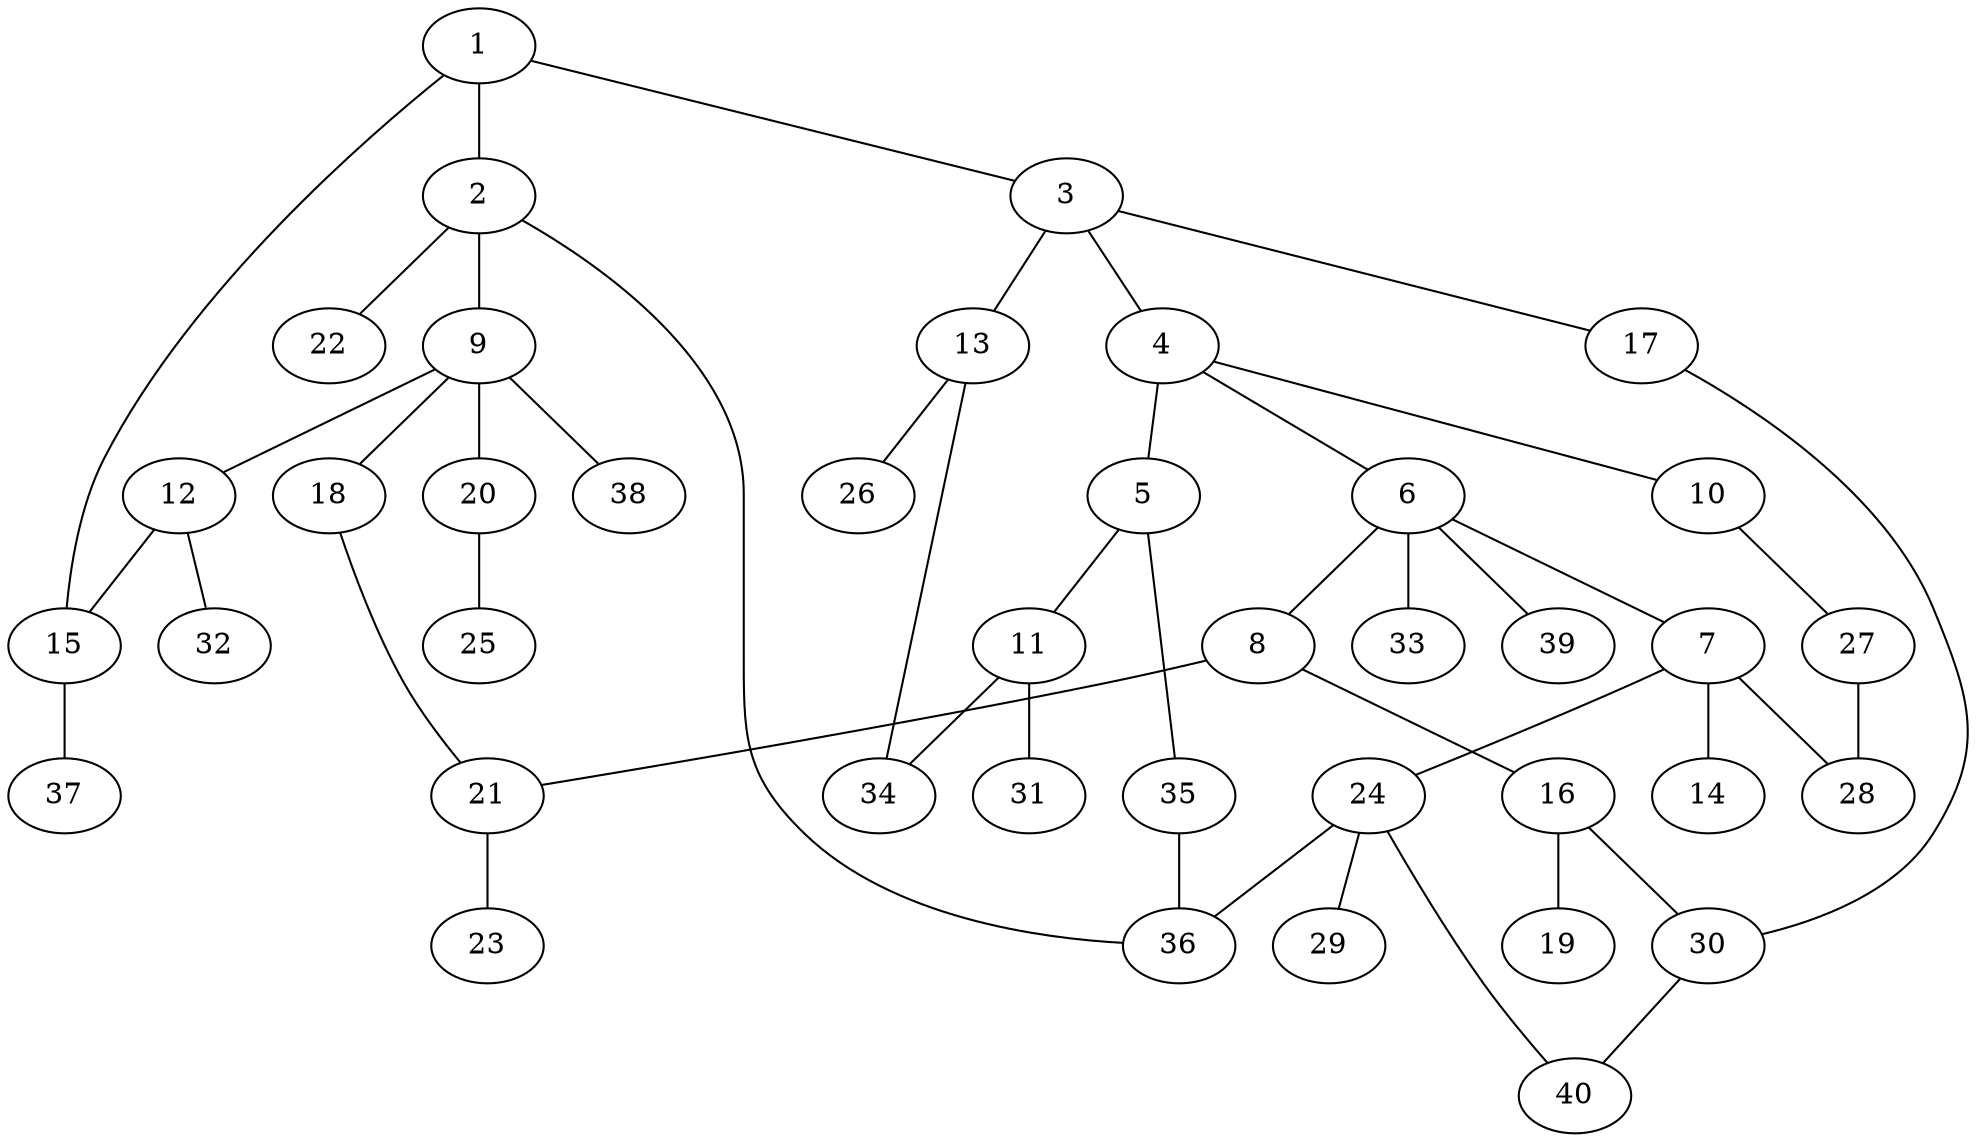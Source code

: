 graph graphname {1--2
1--3
1--15
2--9
2--22
2--36
3--4
3--13
3--17
4--5
4--6
4--10
5--11
5--35
6--7
6--8
6--33
6--39
7--14
7--24
7--28
8--16
8--21
9--12
9--18
9--20
9--38
10--27
11--31
11--34
12--15
12--32
13--26
13--34
15--37
16--19
16--30
17--30
18--21
20--25
21--23
24--29
24--36
24--40
27--28
30--40
35--36
}